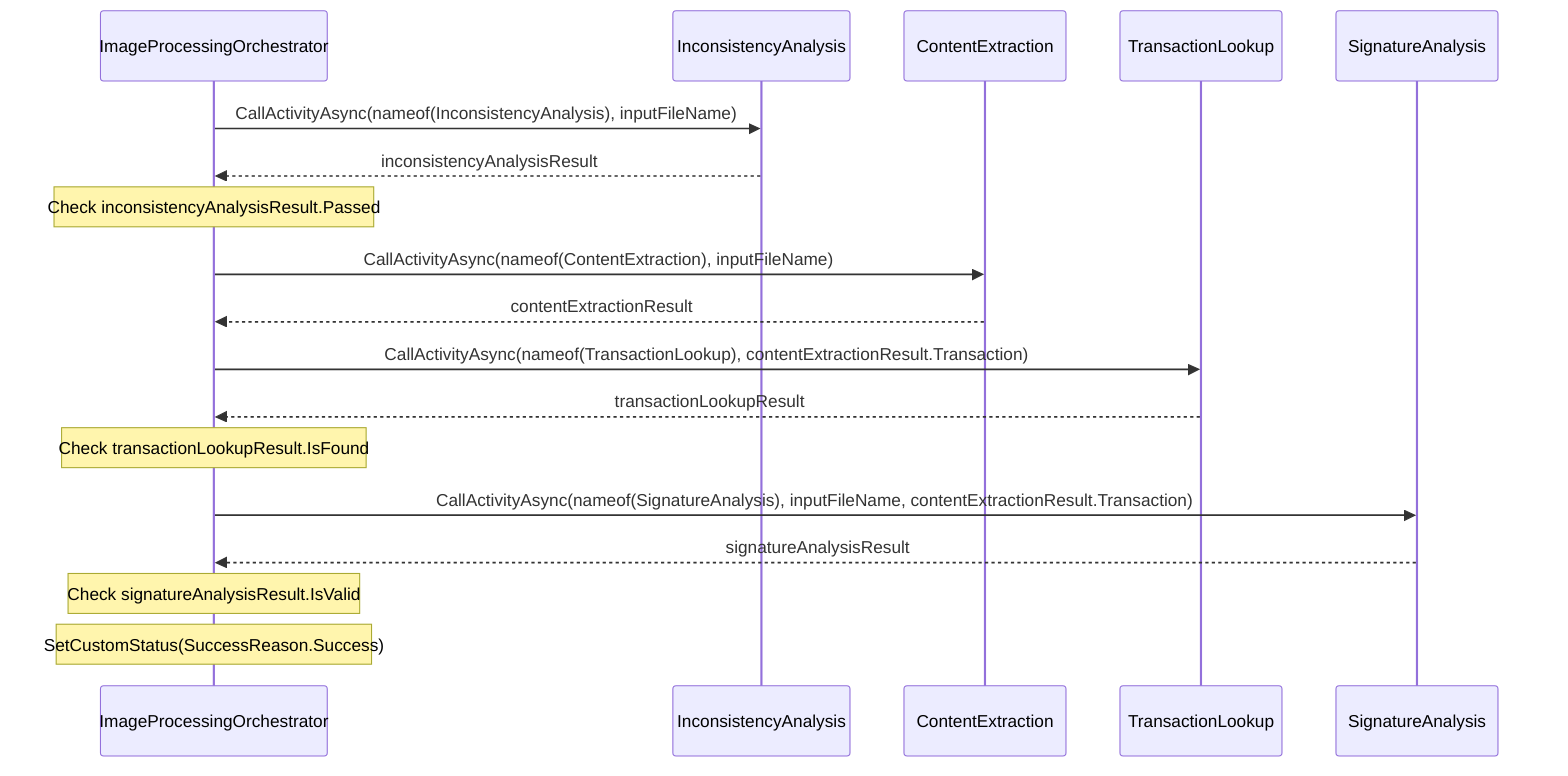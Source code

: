sequenceDiagram
    participant ImageProcessingOrchestrator
    participant InconsistencyAnalysis
    participant ContentExtraction
    participant TransactionLookup
    participant SignatureAnalysis

    ImageProcessingOrchestrator->>InconsistencyAnalysis: CallActivityAsync(nameof(InconsistencyAnalysis), inputFileName)
    InconsistencyAnalysis-->>ImageProcessingOrchestrator: inconsistencyAnalysisResult
    Note over ImageProcessingOrchestrator: Check inconsistencyAnalysisResult.Passed
    ImageProcessingOrchestrator->>ContentExtraction: CallActivityAsync(nameof(ContentExtraction), inputFileName)
    ContentExtraction-->>ImageProcessingOrchestrator: contentExtractionResult
    ImageProcessingOrchestrator->>TransactionLookup: CallActivityAsync(nameof(TransactionLookup), contentExtractionResult.Transaction)
    TransactionLookup-->>ImageProcessingOrchestrator: transactionLookupResult
    Note over ImageProcessingOrchestrator: Check transactionLookupResult.IsFound
    ImageProcessingOrchestrator->>SignatureAnalysis: CallActivityAsync(nameof(SignatureAnalysis), inputFileName, contentExtractionResult.Transaction)
    SignatureAnalysis-->>ImageProcessingOrchestrator: signatureAnalysisResult
    Note over ImageProcessingOrchestrator: Check signatureAnalysisResult.IsValid
    Note over ImageProcessingOrchestrator: SetCustomStatus(SuccessReason.Success)